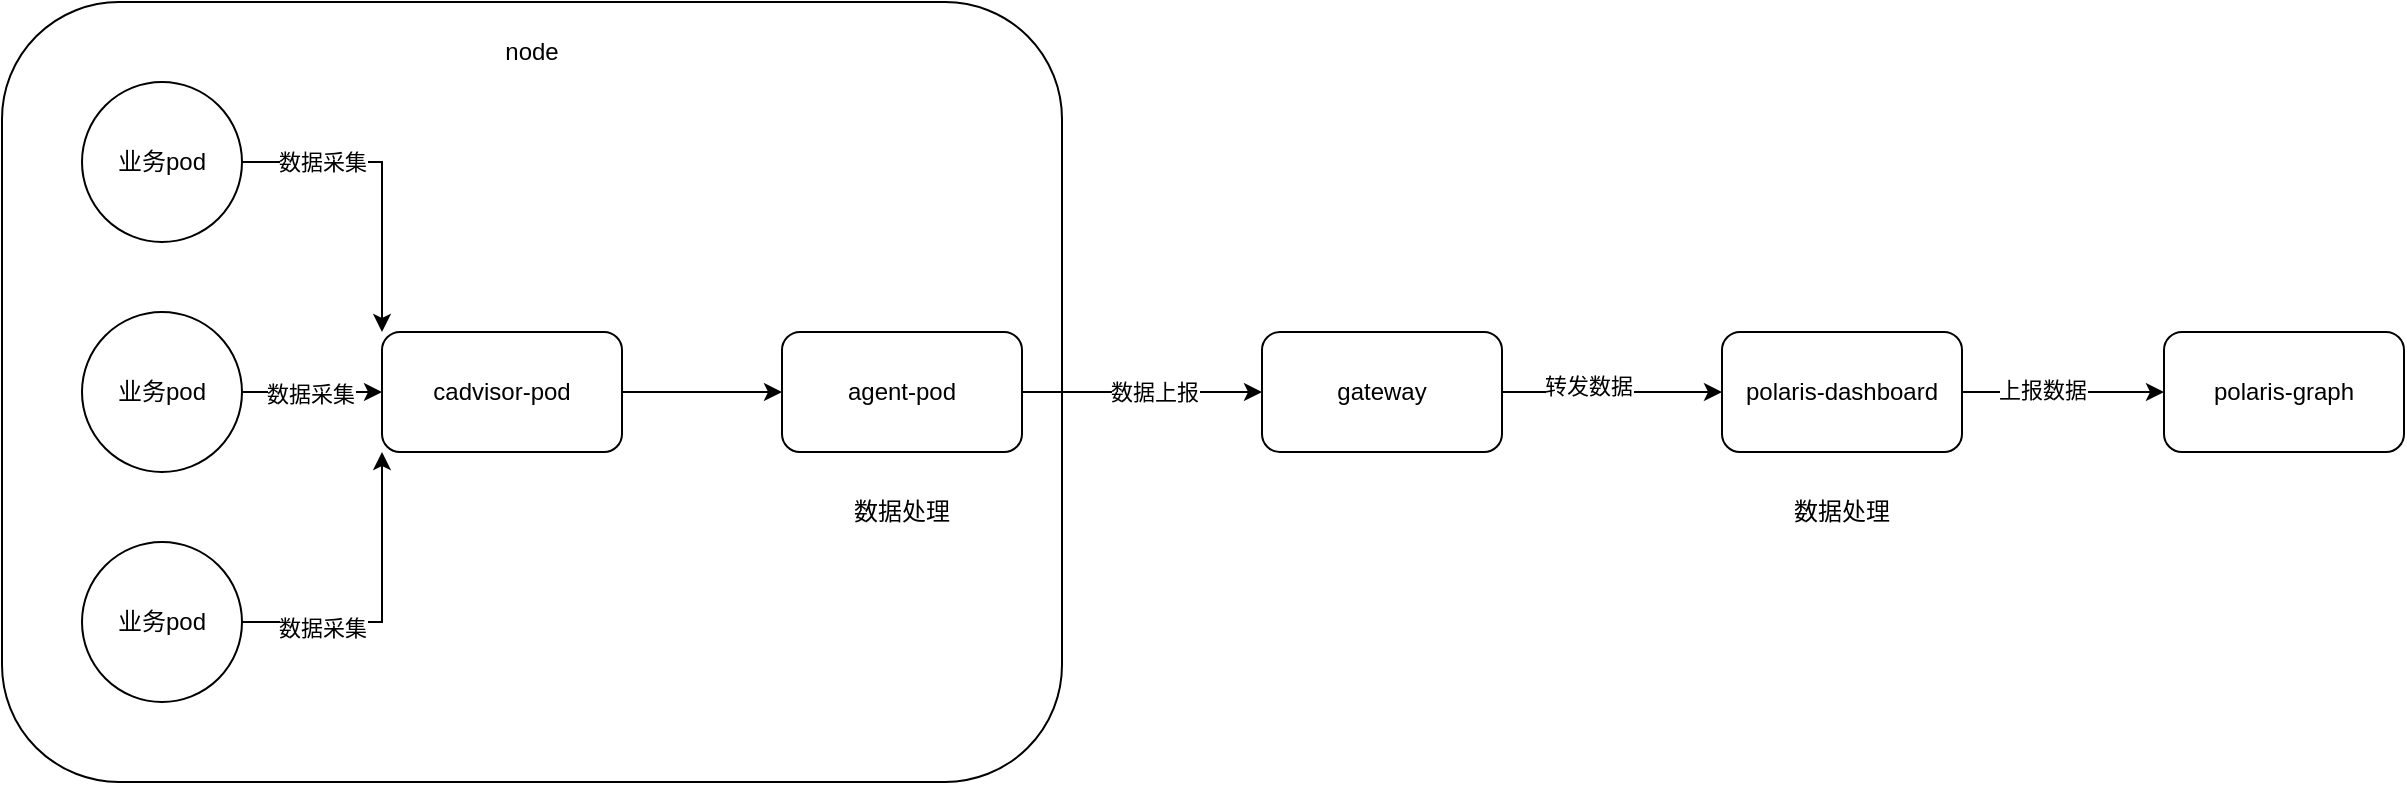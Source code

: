 <mxfile version="21.8.0" type="github">
  <diagram name="第 1 页" id="Folhx8cBlLU09I4cg0l0">
    <mxGraphModel dx="2074" dy="1150" grid="1" gridSize="10" guides="1" tooltips="1" connect="1" arrows="1" fold="1" page="1" pageScale="1" pageWidth="827" pageHeight="1169" math="0" shadow="0">
      <root>
        <mxCell id="0" />
        <mxCell id="1" parent="0" />
        <mxCell id="I7m1LKKjwuE7obB8r0My-1" value="" style="rounded=1;whiteSpace=wrap;html=1;" vertex="1" parent="1">
          <mxGeometry x="40" y="120" width="530" height="390" as="geometry" />
        </mxCell>
        <mxCell id="I7m1LKKjwuE7obB8r0My-2" value="node" style="text;html=1;strokeColor=none;fillColor=none;align=center;verticalAlign=middle;whiteSpace=wrap;rounded=0;" vertex="1" parent="1">
          <mxGeometry x="275" y="130" width="60" height="30" as="geometry" />
        </mxCell>
        <mxCell id="I7m1LKKjwuE7obB8r0My-9" value="" style="edgeStyle=orthogonalEdgeStyle;rounded=0;orthogonalLoop=1;jettySize=auto;html=1;" edge="1" parent="1" source="I7m1LKKjwuE7obB8r0My-3" target="I7m1LKKjwuE7obB8r0My-6">
          <mxGeometry relative="1" as="geometry" />
        </mxCell>
        <mxCell id="I7m1LKKjwuE7obB8r0My-15" value="数据采集" style="edgeLabel;html=1;align=center;verticalAlign=middle;resizable=0;points=[];" vertex="1" connectable="0" parent="I7m1LKKjwuE7obB8r0My-9">
          <mxGeometry x="-0.029" y="-1" relative="1" as="geometry">
            <mxPoint as="offset" />
          </mxGeometry>
        </mxCell>
        <mxCell id="I7m1LKKjwuE7obB8r0My-3" value="业务pod" style="ellipse;whiteSpace=wrap;html=1;aspect=fixed;" vertex="1" parent="1">
          <mxGeometry x="80" y="275" width="80" height="80" as="geometry" />
        </mxCell>
        <mxCell id="I7m1LKKjwuE7obB8r0My-12" style="edgeStyle=orthogonalEdgeStyle;rounded=0;orthogonalLoop=1;jettySize=auto;html=1;exitX=1;exitY=0.5;exitDx=0;exitDy=0;entryX=0;entryY=1;entryDx=0;entryDy=0;" edge="1" parent="1" source="I7m1LKKjwuE7obB8r0My-4" target="I7m1LKKjwuE7obB8r0My-6">
          <mxGeometry relative="1" as="geometry" />
        </mxCell>
        <mxCell id="I7m1LKKjwuE7obB8r0My-16" value="数据采集" style="edgeLabel;html=1;align=center;verticalAlign=middle;resizable=0;points=[];" vertex="1" connectable="0" parent="I7m1LKKjwuE7obB8r0My-12">
          <mxGeometry x="-0.484" y="-3" relative="1" as="geometry">
            <mxPoint as="offset" />
          </mxGeometry>
        </mxCell>
        <mxCell id="I7m1LKKjwuE7obB8r0My-4" value="业务pod" style="ellipse;whiteSpace=wrap;html=1;aspect=fixed;" vertex="1" parent="1">
          <mxGeometry x="80" y="390" width="80" height="80" as="geometry" />
        </mxCell>
        <mxCell id="I7m1LKKjwuE7obB8r0My-11" style="edgeStyle=orthogonalEdgeStyle;rounded=0;orthogonalLoop=1;jettySize=auto;html=1;exitX=1;exitY=1;exitDx=0;exitDy=0;entryX=0;entryY=0;entryDx=0;entryDy=0;" edge="1" parent="1" source="I7m1LKKjwuE7obB8r0My-5" target="I7m1LKKjwuE7obB8r0My-6">
          <mxGeometry relative="1" as="geometry">
            <Array as="points">
              <mxPoint x="148" y="200" />
              <mxPoint x="230" y="200" />
            </Array>
          </mxGeometry>
        </mxCell>
        <mxCell id="I7m1LKKjwuE7obB8r0My-14" value="数据采集" style="edgeLabel;html=1;align=center;verticalAlign=middle;resizable=0;points=[];" vertex="1" connectable="0" parent="I7m1LKKjwuE7obB8r0My-11">
          <mxGeometry x="-0.311" y="2" relative="1" as="geometry">
            <mxPoint x="13" y="2" as="offset" />
          </mxGeometry>
        </mxCell>
        <mxCell id="I7m1LKKjwuE7obB8r0My-5" value="业务pod" style="ellipse;whiteSpace=wrap;html=1;aspect=fixed;" vertex="1" parent="1">
          <mxGeometry x="80" y="160" width="80" height="80" as="geometry" />
        </mxCell>
        <mxCell id="I7m1LKKjwuE7obB8r0My-13" style="edgeStyle=orthogonalEdgeStyle;rounded=0;orthogonalLoop=1;jettySize=auto;html=1;" edge="1" parent="1" source="I7m1LKKjwuE7obB8r0My-6" target="I7m1LKKjwuE7obB8r0My-7">
          <mxGeometry relative="1" as="geometry" />
        </mxCell>
        <mxCell id="I7m1LKKjwuE7obB8r0My-6" value="cadvisor-pod" style="rounded=1;whiteSpace=wrap;html=1;" vertex="1" parent="1">
          <mxGeometry x="230" y="285" width="120" height="60" as="geometry" />
        </mxCell>
        <mxCell id="I7m1LKKjwuE7obB8r0My-19" style="edgeStyle=orthogonalEdgeStyle;rounded=0;orthogonalLoop=1;jettySize=auto;html=1;entryX=0;entryY=0.5;entryDx=0;entryDy=0;" edge="1" parent="1" source="I7m1LKKjwuE7obB8r0My-7" target="I7m1LKKjwuE7obB8r0My-18">
          <mxGeometry relative="1" as="geometry" />
        </mxCell>
        <mxCell id="I7m1LKKjwuE7obB8r0My-22" value="数据上报" style="edgeLabel;html=1;align=center;verticalAlign=middle;resizable=0;points=[];" vertex="1" connectable="0" parent="I7m1LKKjwuE7obB8r0My-19">
          <mxGeometry x="0.089" relative="1" as="geometry">
            <mxPoint as="offset" />
          </mxGeometry>
        </mxCell>
        <mxCell id="I7m1LKKjwuE7obB8r0My-7" value="agent-pod" style="rounded=1;whiteSpace=wrap;html=1;" vertex="1" parent="1">
          <mxGeometry x="430" y="285" width="120" height="60" as="geometry" />
        </mxCell>
        <mxCell id="I7m1LKKjwuE7obB8r0My-21" value="" style="edgeStyle=orthogonalEdgeStyle;rounded=0;orthogonalLoop=1;jettySize=auto;html=1;" edge="1" parent="1" source="I7m1LKKjwuE7obB8r0My-18" target="I7m1LKKjwuE7obB8r0My-20">
          <mxGeometry relative="1" as="geometry" />
        </mxCell>
        <mxCell id="I7m1LKKjwuE7obB8r0My-23" value="转发数据" style="edgeLabel;html=1;align=center;verticalAlign=middle;resizable=0;points=[];" vertex="1" connectable="0" parent="I7m1LKKjwuE7obB8r0My-21">
          <mxGeometry x="-0.22" y="3" relative="1" as="geometry">
            <mxPoint as="offset" />
          </mxGeometry>
        </mxCell>
        <mxCell id="I7m1LKKjwuE7obB8r0My-18" value="gateway" style="rounded=1;whiteSpace=wrap;html=1;" vertex="1" parent="1">
          <mxGeometry x="670" y="285" width="120" height="60" as="geometry" />
        </mxCell>
        <mxCell id="I7m1LKKjwuE7obB8r0My-25" value="" style="edgeStyle=orthogonalEdgeStyle;rounded=0;orthogonalLoop=1;jettySize=auto;html=1;" edge="1" parent="1" source="I7m1LKKjwuE7obB8r0My-20" target="I7m1LKKjwuE7obB8r0My-24">
          <mxGeometry relative="1" as="geometry" />
        </mxCell>
        <mxCell id="I7m1LKKjwuE7obB8r0My-26" value="上报数据" style="edgeLabel;html=1;align=center;verticalAlign=middle;resizable=0;points=[];" vertex="1" connectable="0" parent="I7m1LKKjwuE7obB8r0My-25">
          <mxGeometry x="-0.208" y="1" relative="1" as="geometry">
            <mxPoint as="offset" />
          </mxGeometry>
        </mxCell>
        <mxCell id="I7m1LKKjwuE7obB8r0My-20" value="polaris-dashboard" style="rounded=1;whiteSpace=wrap;html=1;" vertex="1" parent="1">
          <mxGeometry x="900" y="285" width="120" height="60" as="geometry" />
        </mxCell>
        <mxCell id="I7m1LKKjwuE7obB8r0My-24" value="polaris-graph" style="rounded=1;whiteSpace=wrap;html=1;" vertex="1" parent="1">
          <mxGeometry x="1121" y="285" width="120" height="60" as="geometry" />
        </mxCell>
        <mxCell id="I7m1LKKjwuE7obB8r0My-27" value="数据处理" style="text;html=1;strokeColor=none;fillColor=none;align=center;verticalAlign=middle;whiteSpace=wrap;rounded=0;" vertex="1" parent="1">
          <mxGeometry x="930" y="360" width="60" height="30" as="geometry" />
        </mxCell>
        <mxCell id="I7m1LKKjwuE7obB8r0My-28" value="数据处理" style="text;html=1;strokeColor=none;fillColor=none;align=center;verticalAlign=middle;whiteSpace=wrap;rounded=0;" vertex="1" parent="1">
          <mxGeometry x="460" y="360" width="60" height="30" as="geometry" />
        </mxCell>
      </root>
    </mxGraphModel>
  </diagram>
</mxfile>
